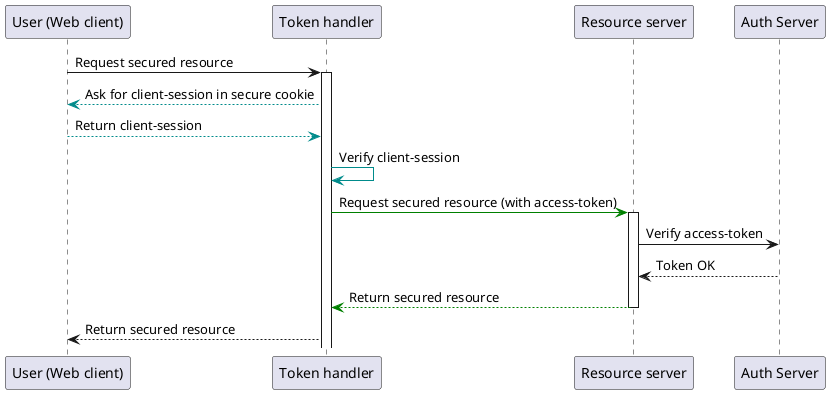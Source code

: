 @startuml
"User (Web client)" -> "Token handler": Request secured resource
activate "Token handler"
"Token handler" -[#darkcyan]-> "User (Web client)": Ask for client-session in secure cookie
"User (Web client)" -[#darkcyan]-> "Token handler": Return client-session
"Token handler" -[#darkcyan]> "Token handler": Verify client-session

"Token handler" -[#green]> "Resource server": Request secured resource (with access-token)
activate "Resource server"
"Resource server" -> "Auth Server": Verify access-token
"Auth Server" --> "Resource server": Token OK
"Resource server" -[#green]-> "Token handler": Return secured resource
deactivate "Resource server"
"Token handler" --> "User (Web client)": Return secured resource
@enduml

